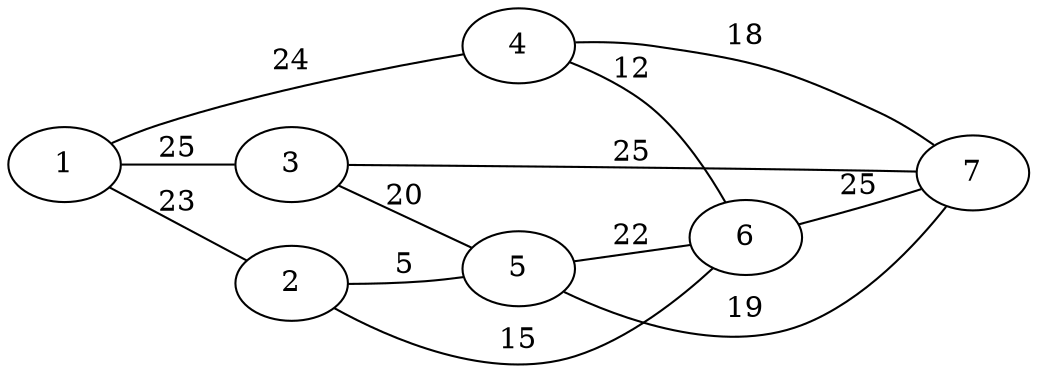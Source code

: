 graph G {
    rankdir=LR;
    1 -- 2 [label=23];
    1 -- 3 [label=25];
    1 -- 4 [label=24];
    2 -- 5 [label=5];
    2 -- 6 [label=15];
    3 -- 5 [label=20];
    3 -- 7 [label=25];
    4 -- 6 [label=12];
    4 -- 7 [label=18];
    5 -- 6 [label=22];
    5 -- 7 [label=19];
    6 -- 7 [label=25];
}